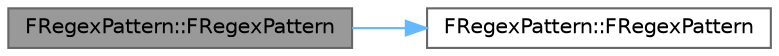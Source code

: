 digraph "FRegexPattern::FRegexPattern"
{
 // INTERACTIVE_SVG=YES
 // LATEX_PDF_SIZE
  bgcolor="transparent";
  edge [fontname=Helvetica,fontsize=10,labelfontname=Helvetica,labelfontsize=10];
  node [fontname=Helvetica,fontsize=10,shape=box,height=0.2,width=0.4];
  rankdir="LR";
  Node1 [id="Node000001",label="FRegexPattern::FRegexPattern",height=0.2,width=0.4,color="gray40", fillcolor="grey60", style="filled", fontcolor="black",tooltip=" "];
  Node1 -> Node2 [id="edge1_Node000001_Node000002",color="steelblue1",style="solid",tooltip=" "];
  Node2 [id="Node000002",label="FRegexPattern::FRegexPattern",height=0.2,width=0.4,color="grey40", fillcolor="white", style="filled",URL="$d2/d8f/classFRegexPattern.html#a790f95c0e63ce26256bf9eff358b2033",tooltip=" "];
}
